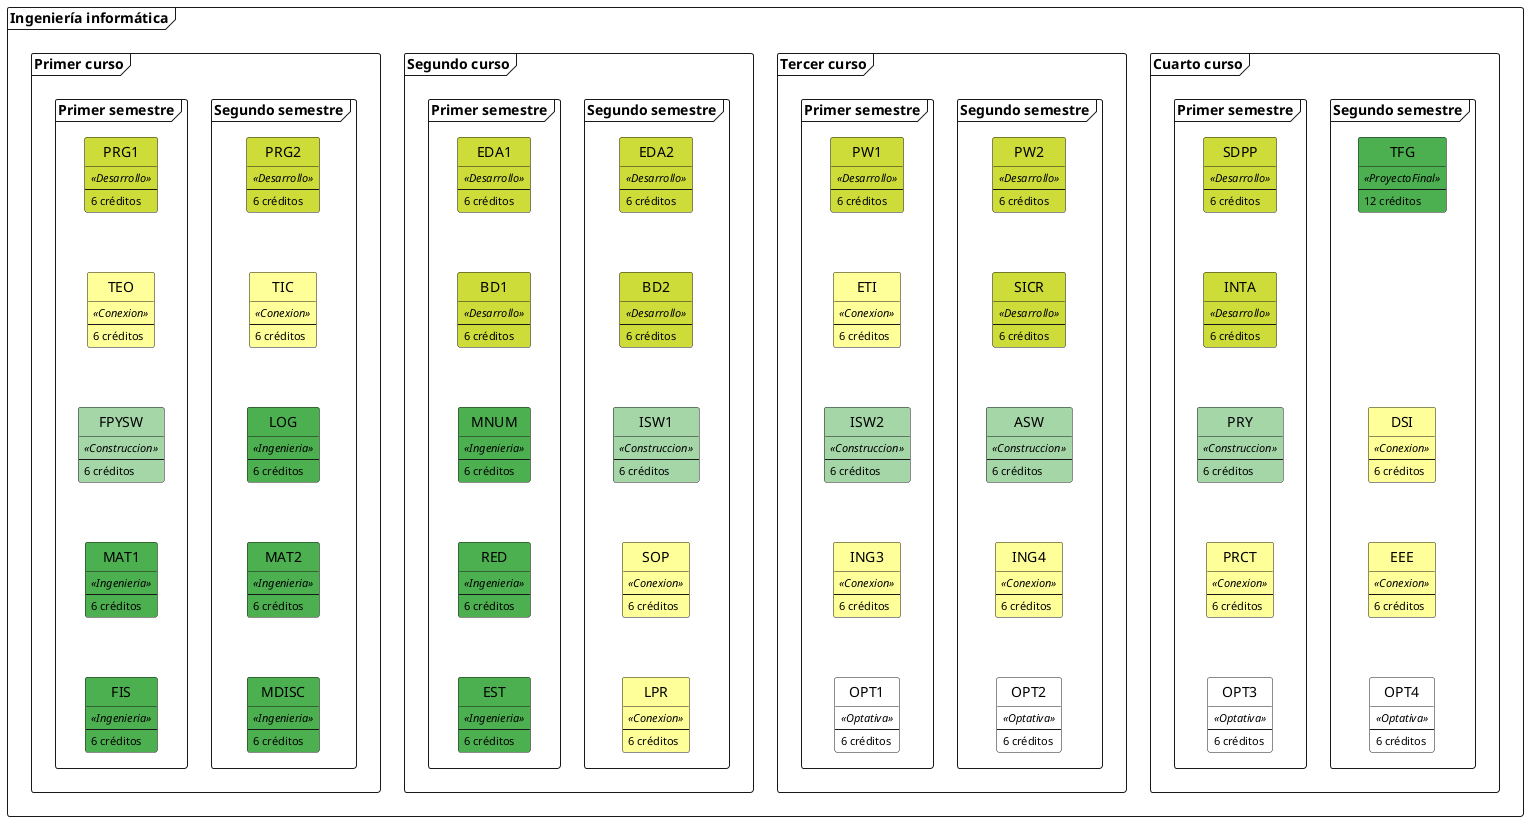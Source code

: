 @startuml

hide circle

skinparam PackageBorderThickness 999
'skinparam PackageBorderColor #ffffff
skinparam packageStyle frame

package Informatica as "Ingeniería informática" {

    package IV as "Cuarto curso" {
        package s2 as "Segundo semestre" {
            class TFG #4CAF50 {
                <sub><i><<ProyectoFinal>></i></sub>
                ---
                <sub>12 créditos</sub>
            }
            class DSI #FFFF99 {
                <sub><i><<Conexion>></i></sub>
                ---
                <sub>6 créditos</sub>
            }
            class EEE #FFFF99 {
                <sub><i><<Conexion>></i></sub>
                ---
                <sub>6 créditos</sub>
            }
'             class FANTASMA #FFFF99 {
'                 <sub><i><<Conexion>></i></sub>
'                 ---
'                 <sub>6 créditos</sub>
'             }
            class OPT4 #FFFFFF {
                <sub><i><<Optativa>></i></sub>
                ---
                <sub>6 créditos</sub>
            }
        }
        package s1 as "Primer semestre" {
            class SDPP #CDDC39 {
                <sub><i><<Desarrollo>></i></sub>
                ---
                <sub>6 créditos</sub>
            }
            class INTA #CDDC39 {
                <sub><i><<Desarrollo>></i></sub>
                ---
                <sub>6 créditos</sub>
            }
            class PRY #A5D6A7 {
                <sub><i><<Construccion>></i></sub>
                ---
                <sub>6 créditos</sub>
            }
            class PRCT #FFFF99 {
                <sub><i><<Conexion>></i></sub>
                ---
                <sub>6 créditos</sub>
            }
            class OPT3 #FFFFFF {
                <sub><i><<Optativa>></i></sub>
                ---
                <sub>6 créditos</sub>
            }
        }
    }

    package III as "Tercer curso" {
        package s2 as "Segundo semestre" {
            class PW2 #CDDC39 {
                <sub><i><<Desarrollo>></i></sub>
                ---
                <sub>6 créditos</sub>
            }
            class SICR #CDDC39 {
                <sub><i><<Desarrollo>></i></sub>
                ---
                <sub>6 créditos</sub>
            }
            class ASW #A5D6A7 {
                <sub><i><<Construccion>></i></sub>
                ---
                <sub>6 créditos</sub>
            }
            class ING4 #FFFF99 {
                <sub><i><<Conexion>></i></sub>
                ---
                <sub>6 créditos</sub>
            }
            class OPT2 #FFFFFF {
                <sub><i><<Optativa>></i></sub>
                ---
                <sub>6 créditos</sub>
            }
        }
        package s1 as "Primer semestre" {
            class PW1 #CDDC39 {
                <sub><i><<Desarrollo>></i></sub>
                ---
                <sub>6 créditos</sub>
            }
            class ETI #FFFF99 {
                <sub><i><<Conexion>></i></sub>
                ---
                <sub>6 créditos</sub>
            }
            class ISW2 #A5D6A7 {
                <sub><i><<Construccion>></i></sub>
                ---
                <sub>6 créditos</sub>
            }
            class ING3 #FFFF99 {
                <sub><i><<Conexion>></i></sub>
                ---
                <sub>6 créditos</sub>
            }
            class OPT1 #FFFFFF {
                <sub><i><<Optativa>></i></sub>
                ---
                <sub>6 créditos</sub>
            }
        }
    }

    package II as "Segundo curso" {
        package s2 as "Segundo semestre" {
            class EDA2 #CDDC39 {
                <sub><i><<Desarrollo>></i></sub>
                ---
                <sub>6 créditos</sub>
            }
            class BD2 #CDDC39 {
                <sub><i><<Desarrollo>></i></sub>
                ---
                <sub>6 créditos</sub>
            }
            class ISW1 #A5D6A7 {
                <sub><i><<Construccion>></i></sub>
                ---
                <sub>6 créditos</sub>
            }
            class SOP #FFFF99 {
                <sub><i><<Conexion>></i></sub>
                ---
                <sub>6 créditos</sub>
            }
            class LPR #FFFF99 {
                <sub><i><<Conexion>></i></sub>
                ---
                <sub>6 créditos</sub>
            }
        }
        package s1 as "Primer semestre" {
            class EDA1 #CDDC39 {
                <sub><i><<Desarrollo>></i></sub>
                ---
                <sub>6 créditos</sub>
            }
            class BD1 #CDDC39 {
                <sub><i><<Desarrollo>></i></sub>
                ---
                <sub>6 créditos</sub>
            }
            class MNUM #4CAF50 {
                <sub><i><<Ingenieria>></i></sub>
                ---
                <sub>6 créditos</sub>
            }
            class RED #4CAF50 {
                <sub><i><<Ingenieria>></i></sub>
                ---
                <sub>6 créditos</sub>
            }
            class EST #4CAF50 {
                <sub><i><<Ingenieria>></i></sub>
                ---
                <sub>6 créditos</sub>
            }
        }
    }

    package I as "Primer curso" {
        package s2 as "Segundo semestre" {
            class PRG2 #CDDC39 {
                <sub><i><<Desarrollo>></i></sub>
                ---
                <sub>6 créditos</sub>
            }
            class TIC #FFFF99 {
                <sub><i><<Conexion>></i></sub>
                ---
                <sub>6 créditos</sub>
            }
            class LOG #4CAF50 {
                <sub><i><<Ingenieria>></i></sub>
                ---
                <sub>6 créditos</sub>
            }
            class MAT2 #4CAF50 {
                <sub><i><<Ingenieria>></i></sub>
                ---
                <sub>6 créditos</sub>
            }
            class MDISC #4CAF50 {
                <sub><i><<Ingenieria>></i></sub>
                ---
                <sub>6 créditos</sub>
            }
        }
        package s1 as "Primer semestre" {
            class PRG1 #CDDC39 {
                <sub><i><<Desarrollo>></i></sub>
                ---
                <sub>6 créditos</sub>
            }
            class TEO #FFFF99 {
                <sub><i><<Conexion>></i></sub>
                ---
                <sub>6 créditos</sub>
            }
            class FPYSW #A5D6A7 {
                <sub><i><<Construccion>></i></sub>
                ---
                <sub>6 créditos</sub>
            }
            class MAT1 #4CAF50 {
                <sub><i><<Ingenieria>></i></sub>
                ---
                <sub>6 créditos</sub>
            }
            class FIS #4CAF50 {
                <sub><i><<Ingenieria>></i></sub>
                ---
                <sub>6 créditos</sub>
            }
        }
    }

}

PRG1 -[hidden]d- TEO
TEO -[hidden]d- FPYSW
FPYSW  -[hidden]d- MAT1
MAT1  -[hidden]d-  FIS

PRG2  -[hidden]d- TIC
TIC  -[hidden]d- LOG
LOG  -[hidden]d- MAT2
MAT2  -[hidden]d- MDISC

EDA1 -[hidden]d- BD1
BD1 -[hidden]d- MNUM
MNUM -[hidden]d- RED
RED -[hidden]d- EST

EDA2 -[hidden]d- BD2
BD2 -[hidden]d- ISW1
ISW1 -[hidden]d- SOP
SOP -[hidden]d- LPR

PW1 -[hidden]d- ETI
ETI -[hidden]d- ISW2
ISW2 -[hidden]d- ING3
ING3 -[hidden]d- OPT1

PW2 -[hidden]d- SICR
SICR -[hidden]d- ASW
ASW -[hidden]d- ING4
ING4 -[hidden]d- OPT2

SDPP -[hidden]d- INTA
INTA -[hidden]d- PRY
PRY -[hidden]d- PRCT
PRCT -[hidden]d- OPT3

TFG -[hidden]d-- DSI
DSI -[hidden]d- EEE
EEE -[hidden]d- OPT4

@enduml